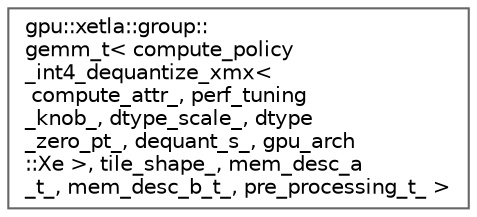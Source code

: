 digraph "Graphical Class Hierarchy"
{
 // LATEX_PDF_SIZE
  bgcolor="transparent";
  edge [fontname=Helvetica,fontsize=10,labelfontname=Helvetica,labelfontsize=10];
  node [fontname=Helvetica,fontsize=10,shape=box,height=0.2,width=0.4];
  rankdir="LR";
  Node0 [id="Node000000",label="gpu::xetla::group::\lgemm_t\< compute_policy\l_int4_dequantize_xmx\<\l compute_attr_, perf_tuning\l_knob_, dtype_scale_, dtype\l_zero_pt_, dequant_s_, gpu_arch\l::Xe \>, tile_shape_, mem_desc_a\l_t_, mem_desc_b_t_, pre_processing_t_ \>",height=0.2,width=0.4,color="grey40", fillcolor="white", style="filled",URL="$classgpu_1_1xetla_1_1group_1_1gemm__t_3_01compute__policy__int4__dequantize__xmx_3_01compute__at39fee55bd55562861c58529b7fe30902.html",tooltip="Is the gemm functor for Xe architecture and matrix engine."];
}
